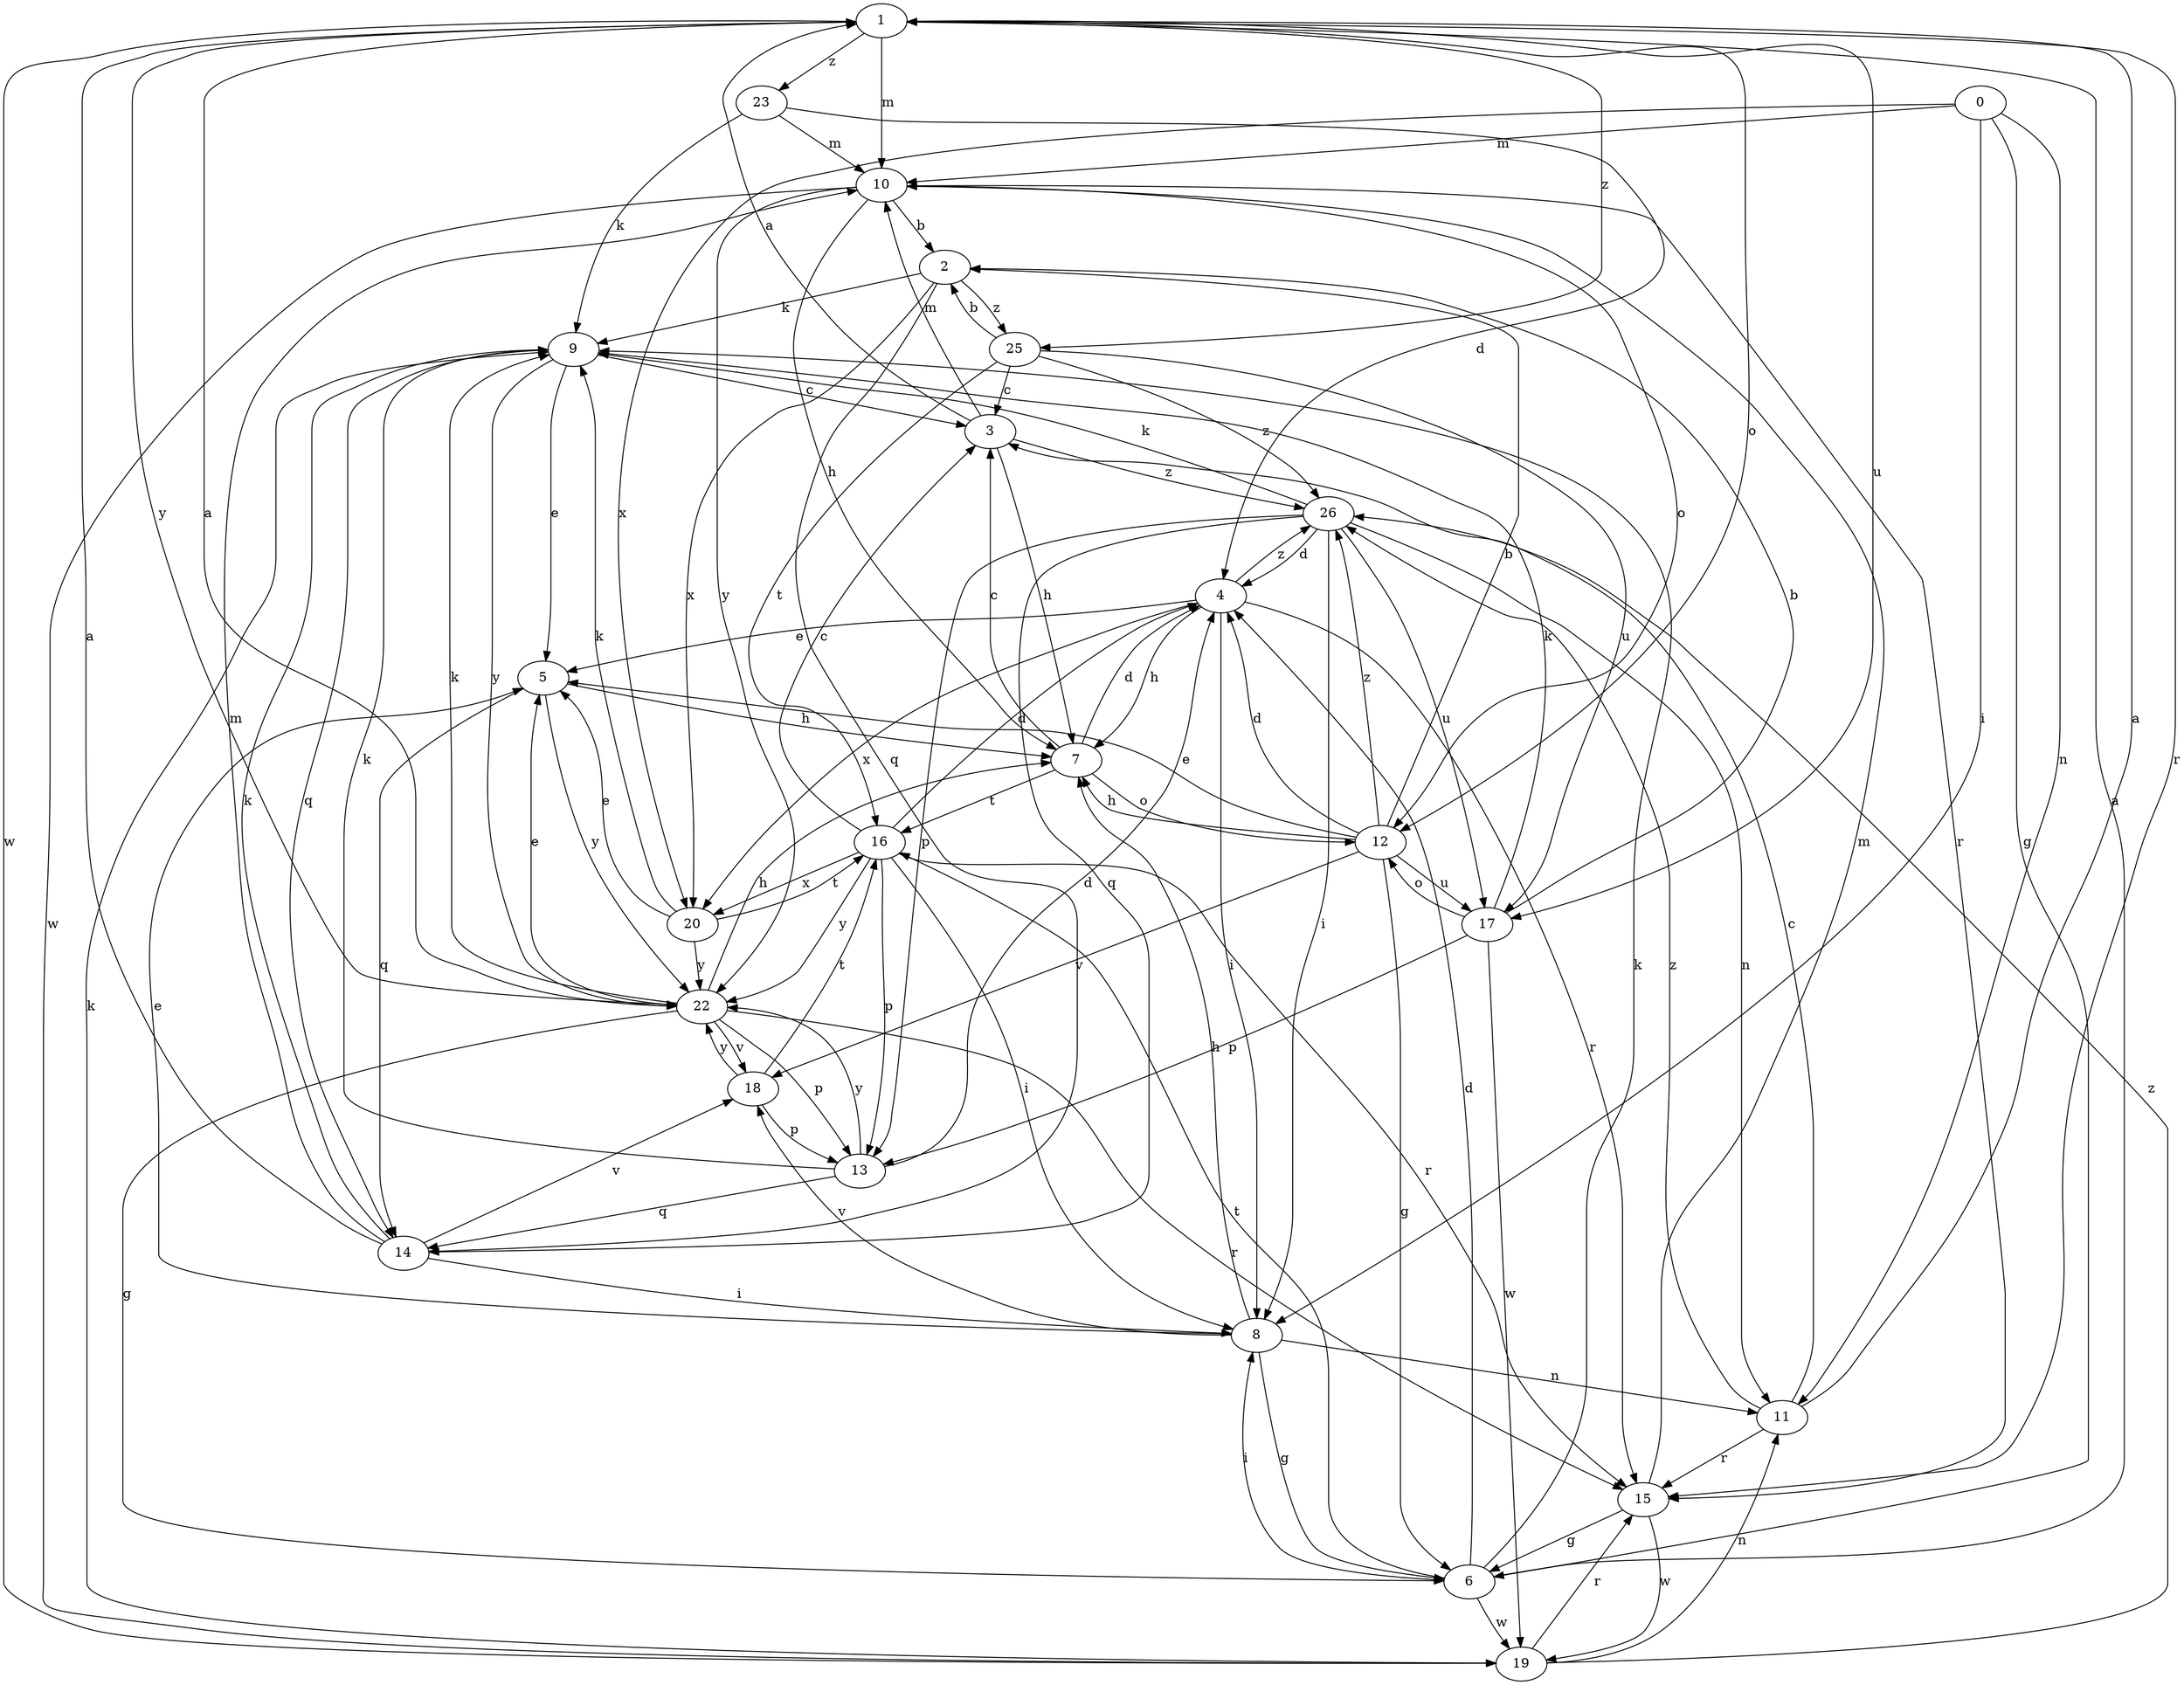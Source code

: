 strict digraph  {
1;
2;
3;
4;
5;
6;
7;
8;
9;
10;
11;
12;
13;
14;
0;
15;
16;
17;
18;
19;
20;
22;
23;
25;
26;
1 -> 10  [label=m];
1 -> 12  [label=o];
1 -> 15  [label=r];
1 -> 17  [label=u];
1 -> 19  [label=w];
1 -> 22  [label=y];
1 -> 23  [label=z];
1 -> 25  [label=z];
2 -> 9  [label=k];
2 -> 14  [label=q];
2 -> 20  [label=x];
2 -> 25  [label=z];
3 -> 1  [label=a];
3 -> 7  [label=h];
3 -> 10  [label=m];
3 -> 26  [label=z];
4 -> 5  [label=e];
4 -> 7  [label=h];
4 -> 8  [label=i];
4 -> 15  [label=r];
4 -> 20  [label=x];
4 -> 26  [label=z];
5 -> 7  [label=h];
5 -> 14  [label=q];
5 -> 22  [label=y];
6 -> 1  [label=a];
6 -> 4  [label=d];
6 -> 8  [label=i];
6 -> 9  [label=k];
6 -> 16  [label=t];
6 -> 19  [label=w];
7 -> 3  [label=c];
7 -> 4  [label=d];
7 -> 12  [label=o];
7 -> 16  [label=t];
8 -> 5  [label=e];
8 -> 6  [label=g];
8 -> 7  [label=h];
8 -> 11  [label=n];
8 -> 18  [label=v];
9 -> 3  [label=c];
9 -> 5  [label=e];
9 -> 14  [label=q];
9 -> 22  [label=y];
10 -> 2  [label=b];
10 -> 7  [label=h];
10 -> 12  [label=o];
10 -> 15  [label=r];
10 -> 19  [label=w];
10 -> 22  [label=y];
11 -> 1  [label=a];
11 -> 3  [label=c];
11 -> 15  [label=r];
11 -> 26  [label=z];
12 -> 2  [label=b];
12 -> 4  [label=d];
12 -> 5  [label=e];
12 -> 6  [label=g];
12 -> 7  [label=h];
12 -> 17  [label=u];
12 -> 18  [label=v];
12 -> 26  [label=z];
13 -> 4  [label=d];
13 -> 9  [label=k];
13 -> 14  [label=q];
13 -> 22  [label=y];
14 -> 1  [label=a];
14 -> 8  [label=i];
14 -> 9  [label=k];
14 -> 10  [label=m];
14 -> 18  [label=v];
0 -> 6  [label=g];
0 -> 8  [label=i];
0 -> 10  [label=m];
0 -> 11  [label=n];
0 -> 20  [label=x];
15 -> 6  [label=g];
15 -> 10  [label=m];
15 -> 19  [label=w];
16 -> 3  [label=c];
16 -> 4  [label=d];
16 -> 8  [label=i];
16 -> 13  [label=p];
16 -> 15  [label=r];
16 -> 20  [label=x];
16 -> 22  [label=y];
17 -> 2  [label=b];
17 -> 9  [label=k];
17 -> 12  [label=o];
17 -> 13  [label=p];
17 -> 19  [label=w];
18 -> 13  [label=p];
18 -> 16  [label=t];
18 -> 22  [label=y];
19 -> 9  [label=k];
19 -> 11  [label=n];
19 -> 15  [label=r];
19 -> 26  [label=z];
20 -> 5  [label=e];
20 -> 9  [label=k];
20 -> 16  [label=t];
20 -> 22  [label=y];
22 -> 1  [label=a];
22 -> 5  [label=e];
22 -> 6  [label=g];
22 -> 7  [label=h];
22 -> 9  [label=k];
22 -> 13  [label=p];
22 -> 15  [label=r];
22 -> 18  [label=v];
23 -> 4  [label=d];
23 -> 9  [label=k];
23 -> 10  [label=m];
25 -> 2  [label=b];
25 -> 3  [label=c];
25 -> 16  [label=t];
25 -> 17  [label=u];
25 -> 26  [label=z];
26 -> 4  [label=d];
26 -> 8  [label=i];
26 -> 9  [label=k];
26 -> 11  [label=n];
26 -> 13  [label=p];
26 -> 14  [label=q];
26 -> 17  [label=u];
}
